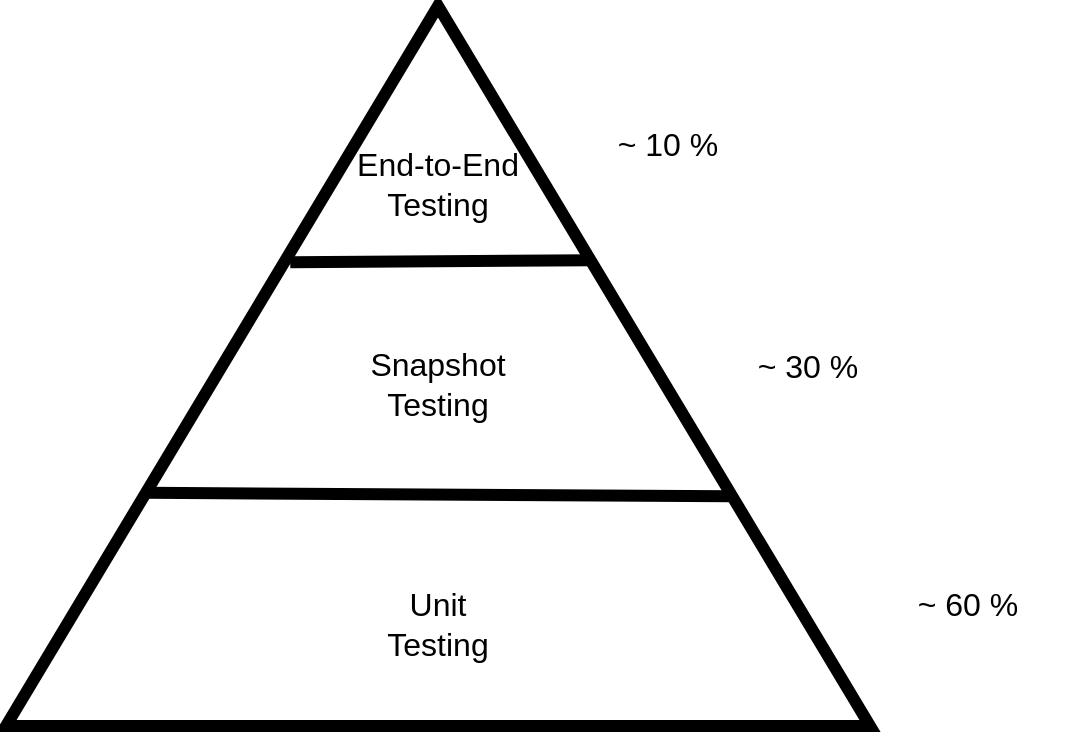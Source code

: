 <mxfile>
    <diagram id="ME4XLKuYvELTRSPfp1h0" name="第1頁">
        <mxGraphModel dx="1683" dy="834" grid="1" gridSize="10" guides="1" tooltips="1" connect="1" arrows="1" fold="1" page="1" pageScale="1" pageWidth="750" pageHeight="600" background="none" math="0" shadow="0">
            <root>
                <mxCell id="0"/>
                <mxCell id="1" parent="0"/>
                <mxCell id="3" value="" style="triangle;whiteSpace=wrap;html=1;rotation=-90;strokeColor=#000000;fillColor=none;strokeWidth=6;" parent="1" vertex="1">
                    <mxGeometry x="195" y="60" width="360" height="432" as="geometry"/>
                </mxCell>
                <mxCell id="5" value="" style="endArrow=none;html=1;exitX=0.644;exitY=0.329;exitDx=0;exitDy=0;exitPerimeter=0;entryX=0.647;entryY=0.679;entryDx=0;entryDy=0;entryPerimeter=0;strokeWidth=6;" parent="1" source="3" target="3" edge="1">
                    <mxGeometry width="50" height="50" relative="1" as="geometry">
                        <mxPoint x="320" y="330" as="sourcePoint"/>
                        <mxPoint x="370" y="280" as="targetPoint"/>
                    </mxGeometry>
                </mxCell>
                <mxCell id="6" value="" style="endArrow=none;html=1;exitX=0.324;exitY=0.161;exitDx=0;exitDy=0;exitPerimeter=0;entryX=0.319;entryY=0.841;entryDx=0;entryDy=0;entryPerimeter=0;strokeWidth=6;" parent="1" source="3" target="3" edge="1">
                    <mxGeometry width="50" height="50" relative="1" as="geometry">
                        <mxPoint x="209.996" y="350" as="sourcePoint"/>
                        <mxPoint x="360.056" y="350" as="targetPoint"/>
                    </mxGeometry>
                </mxCell>
                <mxCell id="7" value="&lt;font style=&quot;font-size: 16px;&quot;&gt;End-to-End&lt;br&gt;Testing&lt;br&gt;&lt;/font&gt;" style="text;html=1;strokeColor=none;fillColor=none;align=center;verticalAlign=middle;whiteSpace=wrap;rounded=0;strokeWidth=6;" parent="1" vertex="1">
                    <mxGeometry x="325" y="170" width="100" height="30" as="geometry"/>
                </mxCell>
                <mxCell id="8" value="&lt;font style=&quot;font-size: 16px;&quot;&gt;Snapshot&lt;br&gt;Testing&lt;br&gt;&lt;/font&gt;" style="text;html=1;strokeColor=none;fillColor=none;align=center;verticalAlign=middle;whiteSpace=wrap;rounded=0;strokeWidth=6;" parent="1" vertex="1">
                    <mxGeometry x="325" y="270" width="100" height="30" as="geometry"/>
                </mxCell>
                <mxCell id="9" value="&lt;font style=&quot;font-size: 16px;&quot;&gt;Unit&lt;br&gt;Testing&lt;br&gt;&lt;/font&gt;" style="text;html=1;strokeColor=none;fillColor=none;align=center;verticalAlign=middle;whiteSpace=wrap;rounded=0;strokeWidth=6;" parent="1" vertex="1">
                    <mxGeometry x="325" y="390" width="100" height="30" as="geometry"/>
                </mxCell>
                <mxCell id="15" value="&lt;font style=&quot;font-size: 16px;&quot;&gt;~ 30 %&lt;br&gt;&lt;/font&gt;" style="text;html=1;strokeColor=none;fillColor=none;align=center;verticalAlign=middle;whiteSpace=wrap;rounded=0;strokeWidth=6;" parent="1" vertex="1">
                    <mxGeometry x="510" y="261" width="100" height="30" as="geometry"/>
                </mxCell>
                <mxCell id="18" value="&lt;font style=&quot;font-size: 16px;&quot;&gt;~ 10 %&lt;br&gt;&lt;/font&gt;" style="text;html=1;strokeColor=none;fillColor=none;align=center;verticalAlign=middle;whiteSpace=wrap;rounded=0;strokeWidth=6;" parent="1" vertex="1">
                    <mxGeometry x="440" y="150" width="100" height="30" as="geometry"/>
                </mxCell>
                <mxCell id="19" value="&lt;font style=&quot;font-size: 16px;&quot;&gt;~ 60 %&lt;br&gt;&lt;/font&gt;" style="text;html=1;strokeColor=none;fillColor=none;align=center;verticalAlign=middle;whiteSpace=wrap;rounded=0;strokeWidth=6;" parent="1" vertex="1">
                    <mxGeometry x="590" y="380" width="100" height="30" as="geometry"/>
                </mxCell>
            </root>
        </mxGraphModel>
    </diagram>
</mxfile>